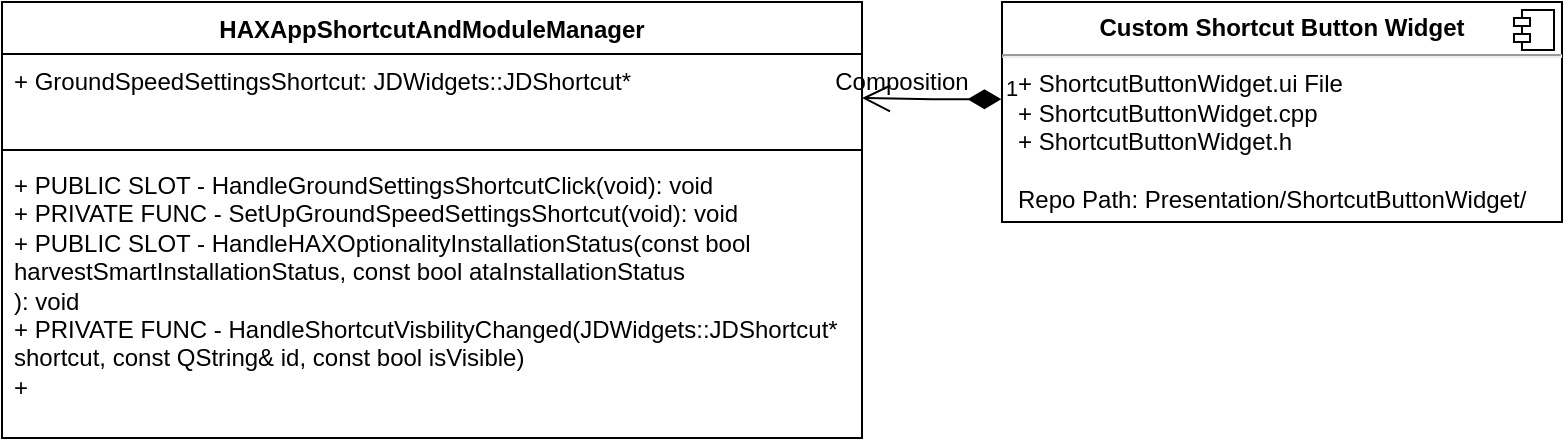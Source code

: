 <mxfile version="21.6.6" type="github">
  <diagram name="Page-1" id="CYjk6m-uVm8bVTd_lw2f">
    <mxGraphModel dx="986" dy="459" grid="1" gridSize="10" guides="1" tooltips="1" connect="1" arrows="1" fold="1" page="1" pageScale="1" pageWidth="850" pageHeight="1100" math="0" shadow="0">
      <root>
        <mxCell id="0" />
        <mxCell id="1" parent="0" />
        <mxCell id="DUSnBt2DZ8czqrWTQSeJ-1" value="HAXAppShortcutAndModuleManager" style="swimlane;fontStyle=1;align=center;verticalAlign=top;childLayout=stackLayout;horizontal=1;startSize=26;horizontalStack=0;resizeParent=1;resizeParentMax=0;resizeLast=0;collapsible=1;marginBottom=0;whiteSpace=wrap;html=1;" vertex="1" parent="1">
          <mxGeometry x="10" y="40" width="430" height="218" as="geometry" />
        </mxCell>
        <mxCell id="DUSnBt2DZ8czqrWTQSeJ-2" value="+ GroundSpeedSettingsShortcut: JDWidgets::JDShortcut*" style="text;strokeColor=none;fillColor=none;align=left;verticalAlign=top;spacingLeft=4;spacingRight=4;overflow=hidden;rotatable=0;points=[[0,0.5],[1,0.5]];portConstraint=eastwest;whiteSpace=wrap;html=1;" vertex="1" parent="DUSnBt2DZ8czqrWTQSeJ-1">
          <mxGeometry y="26" width="430" height="44" as="geometry" />
        </mxCell>
        <mxCell id="DUSnBt2DZ8czqrWTQSeJ-3" value="" style="line;strokeWidth=1;fillColor=none;align=left;verticalAlign=middle;spacingTop=-1;spacingLeft=3;spacingRight=3;rotatable=0;labelPosition=right;points=[];portConstraint=eastwest;strokeColor=inherit;" vertex="1" parent="DUSnBt2DZ8czqrWTQSeJ-1">
          <mxGeometry y="70" width="430" height="8" as="geometry" />
        </mxCell>
        <object label="+ PUBLIC SLOT - HandleGroundSettingsShortcutClick(void): void&lt;br&gt;+ PRIVATE FUNC - SetUpGroundSpeedSettingsShortcut(void): void&lt;br&gt;+ PUBLIC SLOT - HandleHAXOptionalityInstallationStatus(const bool harvestSmartInstallationStatus, const bool ataInstallationStatus&lt;br&gt;): void&lt;br&gt;+ PRIVATE FUNC - HandleShortcutVisbilityChanged(JDWidgets::JDShortcut* shortcut, const QString&amp;amp; id, const bool isVisible)&lt;br&gt;+&amp;nbsp;" SetUpGroundSpeedSettingsShortcut="sss" id="DUSnBt2DZ8czqrWTQSeJ-4">
          <mxCell style="text;strokeColor=none;fillColor=none;align=left;verticalAlign=top;spacingLeft=4;spacingRight=4;overflow=hidden;rotatable=0;points=[[0,0.5],[1,0.5]];portConstraint=eastwest;whiteSpace=wrap;html=1;" vertex="1" parent="DUSnBt2DZ8czqrWTQSeJ-1">
            <mxGeometry y="78" width="430" height="140" as="geometry" />
          </mxCell>
        </object>
        <mxCell id="DUSnBt2DZ8czqrWTQSeJ-5" value="&lt;p style=&quot;margin:0px;margin-top:6px;text-align:center;&quot;&gt;&lt;b&gt;Custom Shortcut Button Widget&lt;/b&gt;&lt;/p&gt;&lt;hr&gt;&lt;p style=&quot;margin:0px;margin-left:8px;&quot;&gt;+ ShortcutButtonWidget.ui File&lt;br&gt;+ ShortcutButtonWidget.cpp&lt;/p&gt;&lt;p style=&quot;margin:0px;margin-left:8px;&quot;&gt;+ ShortcutButtonWidget.h&lt;/p&gt;&lt;p style=&quot;margin:0px;margin-left:8px;&quot;&gt;&lt;br&gt;&lt;/p&gt;&lt;p style=&quot;margin:0px;margin-left:8px;&quot;&gt;Repo Path: Presentation/ShortcutButtonWidget/&lt;/p&gt;" style="align=left;overflow=fill;html=1;dropTarget=0;whiteSpace=wrap;" vertex="1" parent="1">
          <mxGeometry x="510" y="40" width="280" height="110" as="geometry" />
        </mxCell>
        <mxCell id="DUSnBt2DZ8czqrWTQSeJ-6" value="" style="shape=component;jettyWidth=8;jettyHeight=4;" vertex="1" parent="DUSnBt2DZ8czqrWTQSeJ-5">
          <mxGeometry x="1" width="20" height="20" relative="1" as="geometry">
            <mxPoint x="-24" y="4" as="offset" />
          </mxGeometry>
        </mxCell>
        <object label="1" id="DUSnBt2DZ8czqrWTQSeJ-9">
          <mxCell style="endArrow=open;html=1;endSize=12;startArrow=diamondThin;startSize=14;startFill=1;edgeStyle=orthogonalEdgeStyle;align=left;verticalAlign=bottom;rounded=0;entryX=1;entryY=0.5;entryDx=0;entryDy=0;exitX=-0.001;exitY=0.442;exitDx=0;exitDy=0;exitPerimeter=0;" edge="1" parent="1" source="DUSnBt2DZ8czqrWTQSeJ-5" target="DUSnBt2DZ8czqrWTQSeJ-2">
            <mxGeometry x="-1" y="3" relative="1" as="geometry">
              <mxPoint x="440" y="280" as="sourcePoint" />
              <mxPoint x="600" y="280" as="targetPoint" />
            </mxGeometry>
          </mxCell>
        </object>
        <UserObject label="Composition" placeholders="1" name="Variable" id="DUSnBt2DZ8czqrWTQSeJ-11">
          <mxCell style="text;html=1;strokeColor=none;fillColor=none;align=center;verticalAlign=middle;whiteSpace=wrap;overflow=hidden;" vertex="1" parent="1">
            <mxGeometry x="420" y="70" width="80" height="20" as="geometry" />
          </mxCell>
        </UserObject>
      </root>
    </mxGraphModel>
  </diagram>
</mxfile>
